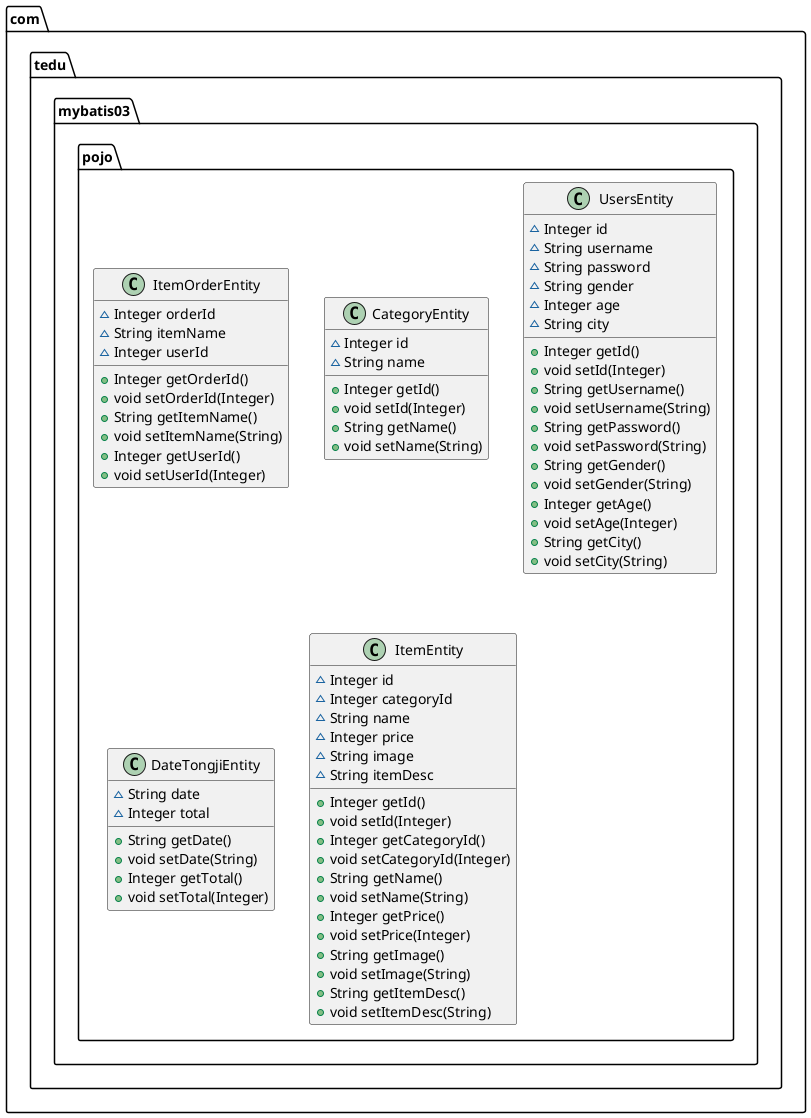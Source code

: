 @startuml
class com.tedu.mybatis03.pojo.ItemOrderEntity {
~ Integer orderId
~ String itemName
~ Integer userId
+ Integer getOrderId()
+ void setOrderId(Integer)
+ String getItemName()
+ void setItemName(String)
+ Integer getUserId()
+ void setUserId(Integer)
}
class com.tedu.mybatis03.pojo.CategoryEntity {
~ Integer id
~ String name
+ Integer getId()
+ void setId(Integer)
+ String getName()
+ void setName(String)
}
class com.tedu.mybatis03.pojo.UsersEntity {
~ Integer id
~ String username
~ String password
~ String gender
~ Integer age
~ String city
+ Integer getId()
+ void setId(Integer)
+ String getUsername()
+ void setUsername(String)
+ String getPassword()
+ void setPassword(String)
+ String getGender()
+ void setGender(String)
+ Integer getAge()
+ void setAge(Integer)
+ String getCity()
+ void setCity(String)
}
class com.tedu.mybatis03.pojo.DateTongjiEntity {
~ String date
~ Integer total
+ String getDate()
+ void setDate(String)
+ Integer getTotal()
+ void setTotal(Integer)
}
class com.tedu.mybatis03.pojo.ItemEntity {
~ Integer id
~ Integer categoryId
~ String name
~ Integer price
~ String image
~ String itemDesc
+ Integer getId()
+ void setId(Integer)
+ Integer getCategoryId()
+ void setCategoryId(Integer)
+ String getName()
+ void setName(String)
+ Integer getPrice()
+ void setPrice(Integer)
+ String getImage()
+ void setImage(String)
+ String getItemDesc()
+ void setItemDesc(String)
}
@enduml